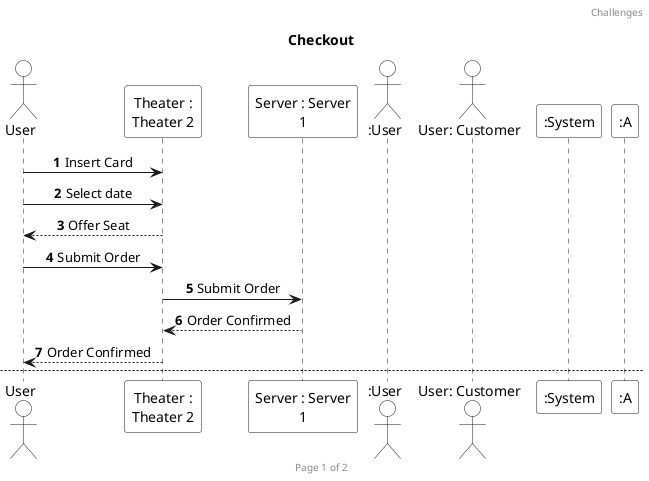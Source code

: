 @startuml First
' skinparam Style strictuml
skinparam SequenceMessageAlignment center

header Challenges
title Checkout
footer Page %page% of %lastpage%

actor User as U #white
participant "Theater :\nTheater 2" as T2 #white
participant "Server : Server\n1" as S1 #white

autonumber

U -> T2 : Insert Card
U -> T2 : Select date
U <-- T2 : Offer Seat
U -> T2 : Submit Order
T2 -> S1 : Submit Order
T2 <-- S1 : Order Confirmed
U <-- T2 : Order Confirmed

newpage Using A System
autonumber stop

actor ":User" as U1 #white
actor "User: Customer" as UC #white
participant ":System" as Sys #white
participant ":A" as A #white

UC -> Sys
Sys -> A
U1 -> Sys
Sys -> A
Sys <- A
Sys -> UC

@enduml